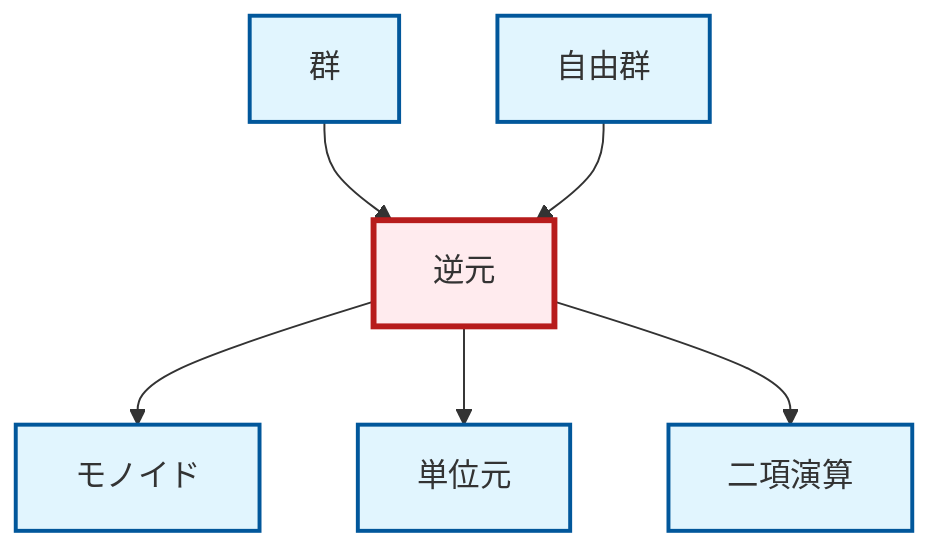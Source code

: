 graph TD
    classDef definition fill:#e1f5fe,stroke:#01579b,stroke-width:2px
    classDef theorem fill:#f3e5f5,stroke:#4a148c,stroke-width:2px
    classDef axiom fill:#fff3e0,stroke:#e65100,stroke-width:2px
    classDef example fill:#e8f5e9,stroke:#1b5e20,stroke-width:2px
    classDef current fill:#ffebee,stroke:#b71c1c,stroke-width:3px
    def-free-group["自由群"]:::definition
    def-group["群"]:::definition
    def-inverse-element["逆元"]:::definition
    def-identity-element["単位元"]:::definition
    def-binary-operation["二項演算"]:::definition
    def-monoid["モノイド"]:::definition
    def-group --> def-inverse-element
    def-free-group --> def-inverse-element
    def-inverse-element --> def-monoid
    def-inverse-element --> def-identity-element
    def-inverse-element --> def-binary-operation
    class def-inverse-element current